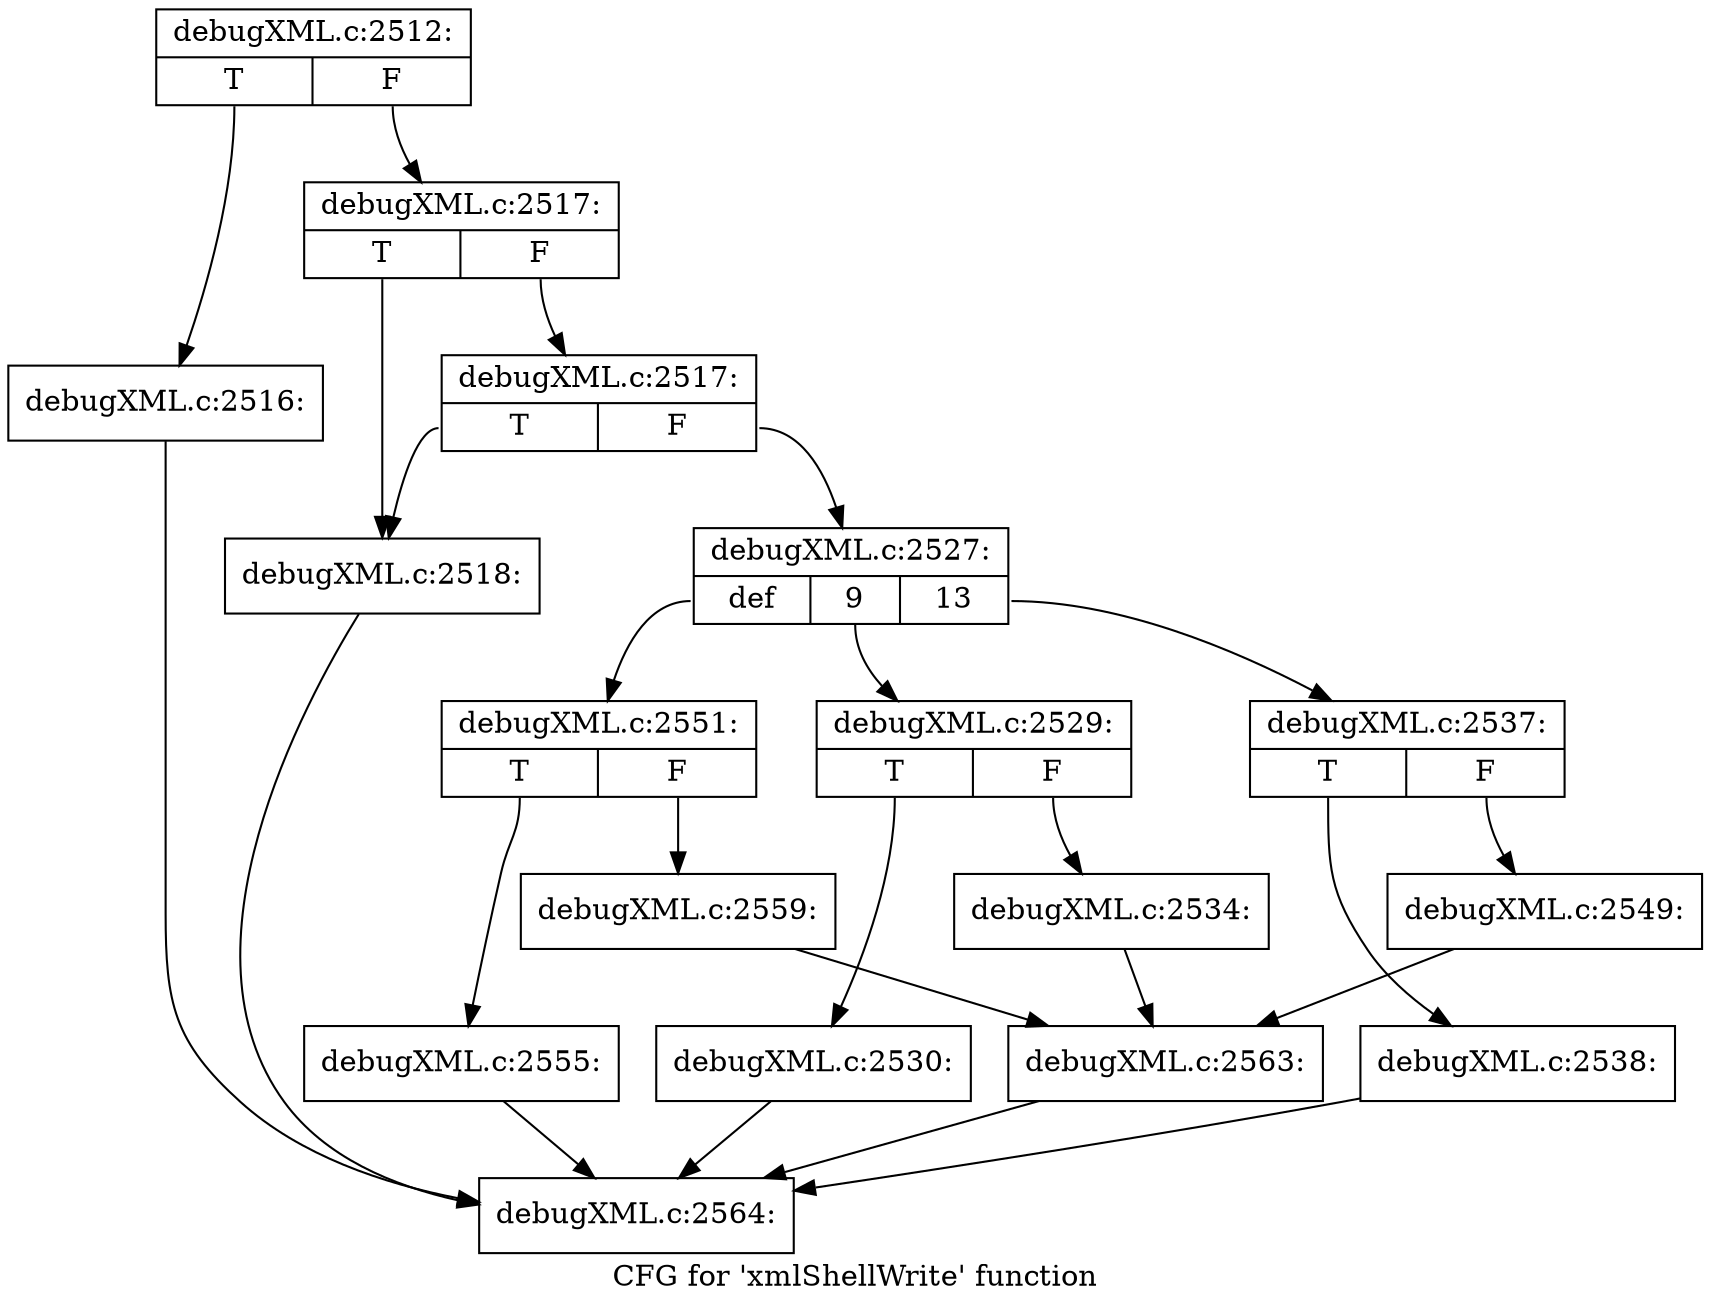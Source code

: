 digraph "CFG for 'xmlShellWrite' function" {
	label="CFG for 'xmlShellWrite' function";

	Node0x49bd830 [shape=record,label="{debugXML.c:2512:|{<s0>T|<s1>F}}"];
	Node0x49bd830:s0 -> Node0x49c7050;
	Node0x49bd830:s1 -> Node0x49c70a0;
	Node0x49c7050 [shape=record,label="{debugXML.c:2516:}"];
	Node0x49c7050 -> Node0x49bdb60;
	Node0x49c70a0 [shape=record,label="{debugXML.c:2517:|{<s0>T|<s1>F}}"];
	Node0x49c70a0:s0 -> Node0x49c7560;
	Node0x49c70a0:s1 -> Node0x49c7600;
	Node0x49c7600 [shape=record,label="{debugXML.c:2517:|{<s0>T|<s1>F}}"];
	Node0x49c7600:s0 -> Node0x49c7560;
	Node0x49c7600:s1 -> Node0x49c75b0;
	Node0x49c7560 [shape=record,label="{debugXML.c:2518:}"];
	Node0x49c7560 -> Node0x49bdb60;
	Node0x49c75b0 [shape=record,label="{debugXML.c:2527:|{<s0>def|<s1>9|<s2>13}}"];
	Node0x49c75b0:s0 -> Node0x49c8150;
	Node0x49c75b0:s1 -> Node0x49c8490;
	Node0x49c75b0:s2 -> Node0x49c8f20;
	Node0x49c8490 [shape=record,label="{debugXML.c:2529:|{<s0>T|<s1>F}}"];
	Node0x49c8490:s0 -> Node0x49c8580;
	Node0x49c8490:s1 -> Node0x49c85d0;
	Node0x49c8580 [shape=record,label="{debugXML.c:2530:}"];
	Node0x49c8580 -> Node0x49bdb60;
	Node0x49c85d0 [shape=record,label="{debugXML.c:2534:}"];
	Node0x49c85d0 -> Node0x49c7f40;
	Node0x49c8f20 [shape=record,label="{debugXML.c:2537:|{<s0>T|<s1>F}}"];
	Node0x49c8f20:s0 -> Node0x49c9250;
	Node0x49c8f20:s1 -> Node0x49c9b70;
	Node0x49c9250 [shape=record,label="{debugXML.c:2538:}"];
	Node0x49c9250 -> Node0x49bdb60;
	Node0x49c9b70 [shape=record,label="{debugXML.c:2549:}"];
	Node0x49c9b70 -> Node0x49c7f40;
	Node0x49c8150 [shape=record,label="{debugXML.c:2551:|{<s0>T|<s1>F}}"];
	Node0x49c8150:s0 -> Node0x49c8a10;
	Node0x49c8150:s1 -> Node0x4968800;
	Node0x49c8a10 [shape=record,label="{debugXML.c:2555:}"];
	Node0x49c8a10 -> Node0x49bdb60;
	Node0x4968800 [shape=record,label="{debugXML.c:2559:}"];
	Node0x4968800 -> Node0x49c7f40;
	Node0x49c7f40 [shape=record,label="{debugXML.c:2563:}"];
	Node0x49c7f40 -> Node0x49bdb60;
	Node0x49bdb60 [shape=record,label="{debugXML.c:2564:}"];
}
